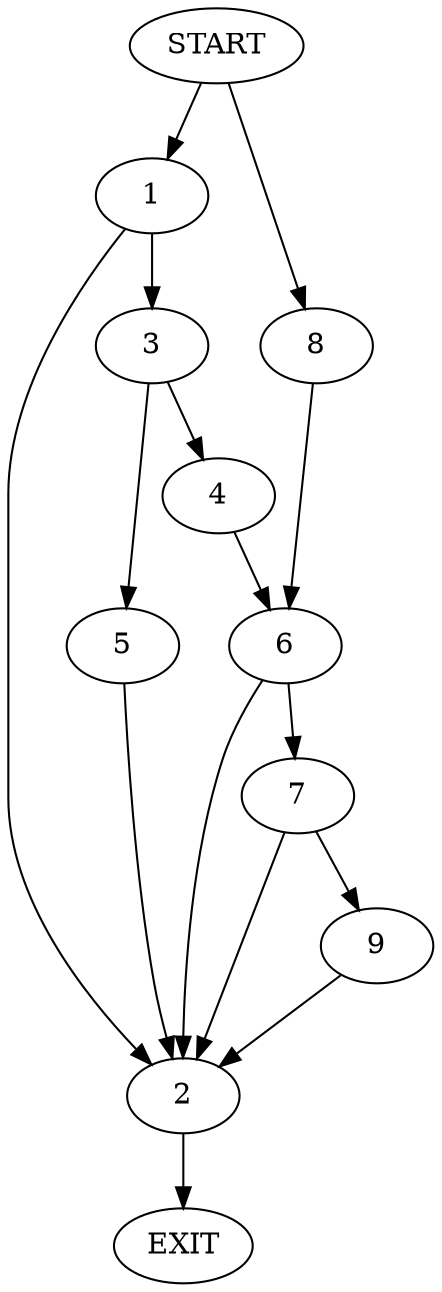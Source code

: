 digraph {
0 [label="START"]
10 [label="EXIT"]
0 -> 1
1 -> 2
1 -> 3
3 -> 4
3 -> 5
2 -> 10
5 -> 2
4 -> 6
6 -> 2
6 -> 7
0 -> 8
8 -> 6
7 -> 2
7 -> 9
9 -> 2
}
